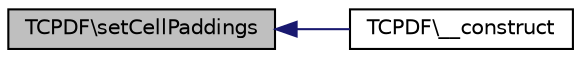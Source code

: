 digraph G
{
  edge [fontname="Helvetica",fontsize="10",labelfontname="Helvetica",labelfontsize="10"];
  node [fontname="Helvetica",fontsize="10",shape=record];
  rankdir="LR";
  Node1 [label="TCPDF\\setCellPaddings",height=0.2,width=0.4,color="black", fillcolor="grey75", style="filled" fontcolor="black"];
  Node1 -> Node2 [dir="back",color="midnightblue",fontsize="10",style="solid",fontname="Helvetica"];
  Node2 [label="TCPDF\\__construct",height=0.2,width=0.4,color="black", fillcolor="white", style="filled",URL="$classTCPDF.html#a134232ae3ad1ec186ed45046f94b7755",tooltip="This is the class constructor."];
}
